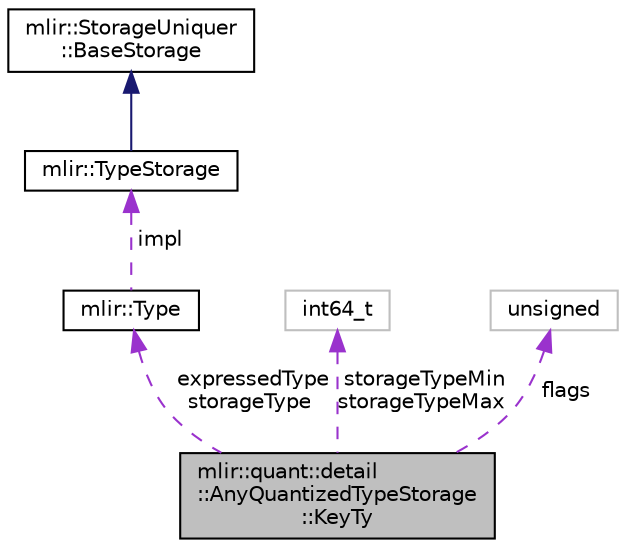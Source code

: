 digraph "mlir::quant::detail::AnyQuantizedTypeStorage::KeyTy"
{
  bgcolor="transparent";
  edge [fontname="Helvetica",fontsize="10",labelfontname="Helvetica",labelfontsize="10"];
  node [fontname="Helvetica",fontsize="10",shape=record];
  Node1 [label="mlir::quant::detail\l::AnyQuantizedTypeStorage\l::KeyTy",height=0.2,width=0.4,color="black", fillcolor="grey75", style="filled", fontcolor="black"];
  Node2 -> Node1 [dir="back",color="darkorchid3",fontsize="10",style="dashed",label=" expressedType\nstorageType" ,fontname="Helvetica"];
  Node2 [label="mlir::Type",height=0.2,width=0.4,color="black",URL="$classmlir_1_1Type.html",tooltip="Instances of the Type class are immutable and uniqued. "];
  Node3 -> Node2 [dir="back",color="darkorchid3",fontsize="10",style="dashed",label=" impl" ,fontname="Helvetica"];
  Node3 [label="mlir::TypeStorage",height=0.2,width=0.4,color="black",URL="$classmlir_1_1TypeStorage.html",tooltip="Base storage class appearing in a Type. "];
  Node4 -> Node3 [dir="back",color="midnightblue",fontsize="10",style="solid",fontname="Helvetica"];
  Node4 [label="mlir::StorageUniquer\l::BaseStorage",height=0.2,width=0.4,color="black",URL="$classmlir_1_1StorageUniquer_1_1BaseStorage.html",tooltip="This class acts as the base storage that all storage classes must derived from. "];
  Node5 -> Node1 [dir="back",color="darkorchid3",fontsize="10",style="dashed",label=" storageTypeMin\nstorageTypeMax" ,fontname="Helvetica"];
  Node5 [label="int64_t",height=0.2,width=0.4,color="grey75"];
  Node6 -> Node1 [dir="back",color="darkorchid3",fontsize="10",style="dashed",label=" flags" ,fontname="Helvetica"];
  Node6 [label="unsigned",height=0.2,width=0.4,color="grey75"];
}
